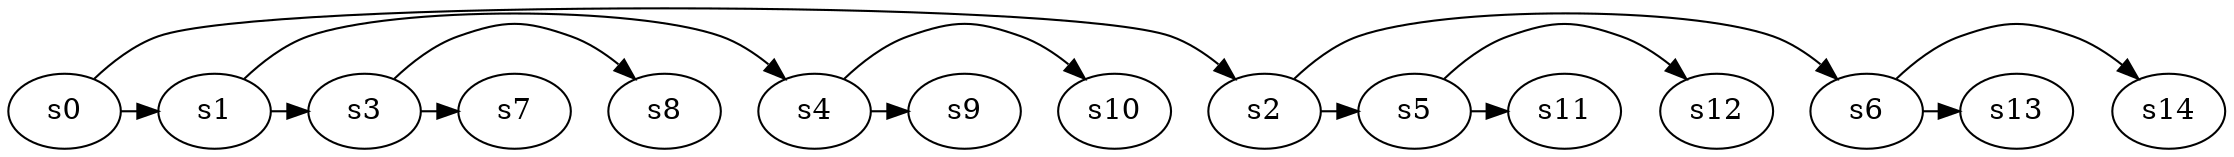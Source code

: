 digraph game_0223_branch_4_2 {
    s0 [name="s0", player=0, target=1];
    s1 [name="s1", player=0];
    s2 [name="s2", player=0];
    s3 [name="s3", player=1];
    s4 [name="s4", player=0];
    s5 [name="s5", player=0];
    s6 [name="s6", player=0];
    s7 [name="s7", player=0, target=1];
    s8 [name="s8", player=1];
    s9 [name="s9", player=0];
    s10 [name="s10", player=0, target=1];
    s11 [name="s11", player=0, target=1];
    s12 [name="s12", player=0, target=1];
    s13 [name="s13", player=1, target=1];
    s14 [name="s14", player=1];

    s0 -> s1 [constraint="time % 3 == 0 || time % 2 == 1"];
    s0 -> s2 [constraint="time % 4 == 1"];
    s1 -> s3 [constraint="time == 1"];
    s1 -> s4 [constraint="time == 0 || time == 3 || time == 5 || time == 12"];
    s2 -> s5 [constraint="time == 1 || time == 9 || time == 11 || time == 14"];
    s2 -> s6 [constraint="!(time % 4 == 0)"];
    s3 -> s7 [constraint="time == 6 || time == 10"];
    s3 -> s8 [constraint="time == 10"];
    s4 -> s9 [constraint="time == 3 || time == 9 || time == 13"];
    s4 -> s10 [constraint="time % 4 == 0 || time % 3 == 1"];
    s5 -> s11 [constraint="time == 8 || time == 13"];
    s5 -> s12 [constraint="time == 1 || time == 3 || time == 9"];
    s6 -> s13 [constraint="time % 3 == 2"];
    s6 -> s14 [constraint="time % 2 == 0"];
}
